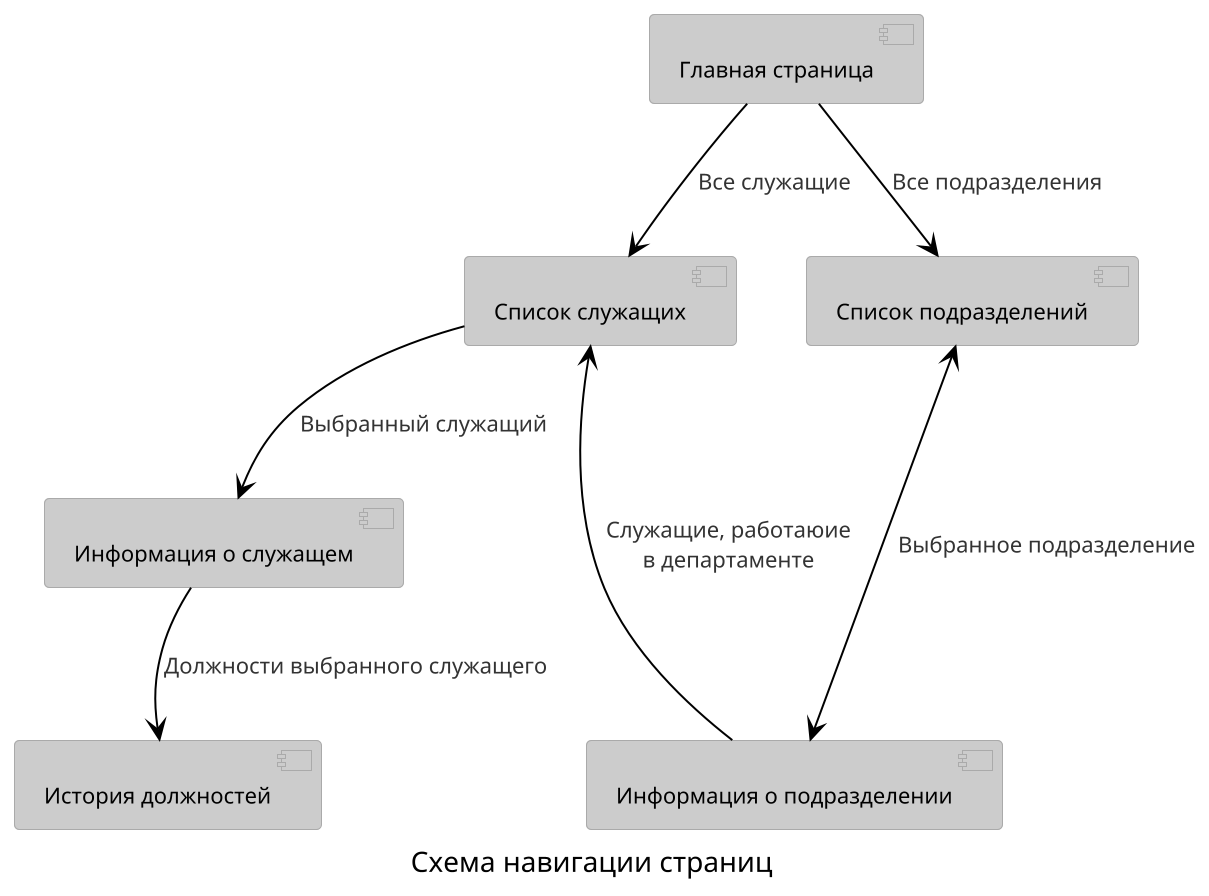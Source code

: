 @startuml
!theme reddress-lightorange
'skinparam linetype ortho'
caption Схема навигации страниц
scale 2.0
component [Главная страница] as mainPage
component [Список служащих] as empListPage
component [Список подразделений] as depListPage
component [Информация о служащем] as empPage
component [Информация о подразделении] as depPage
component [История должностей] as rankPage

mainPage -d-> empListPage : Все служащие
mainPage -d-> depListPage : Все подразделения

empListPage -d-> empPage : Выбранный служащий
depListPage <-d-> depPage : Выбранное подразделение

depPage -u--> empListPage : Служащие, работаюие\nв департаменте

empListPage -[hidden]r-> depListPage

empPage -d-> rankPage : Должности выбранного служащего

@enduml

